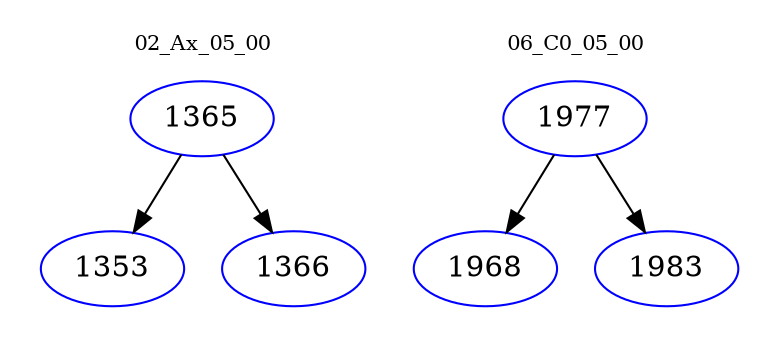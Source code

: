 digraph{
subgraph cluster_0 {
color = white
label = "02_Ax_05_00";
fontsize=10;
T0_1365 [label="1365", color="blue"]
T0_1365 -> T0_1353 [color="black"]
T0_1353 [label="1353", color="blue"]
T0_1365 -> T0_1366 [color="black"]
T0_1366 [label="1366", color="blue"]
}
subgraph cluster_1 {
color = white
label = "06_C0_05_00";
fontsize=10;
T1_1977 [label="1977", color="blue"]
T1_1977 -> T1_1968 [color="black"]
T1_1968 [label="1968", color="blue"]
T1_1977 -> T1_1983 [color="black"]
T1_1983 [label="1983", color="blue"]
}
}
